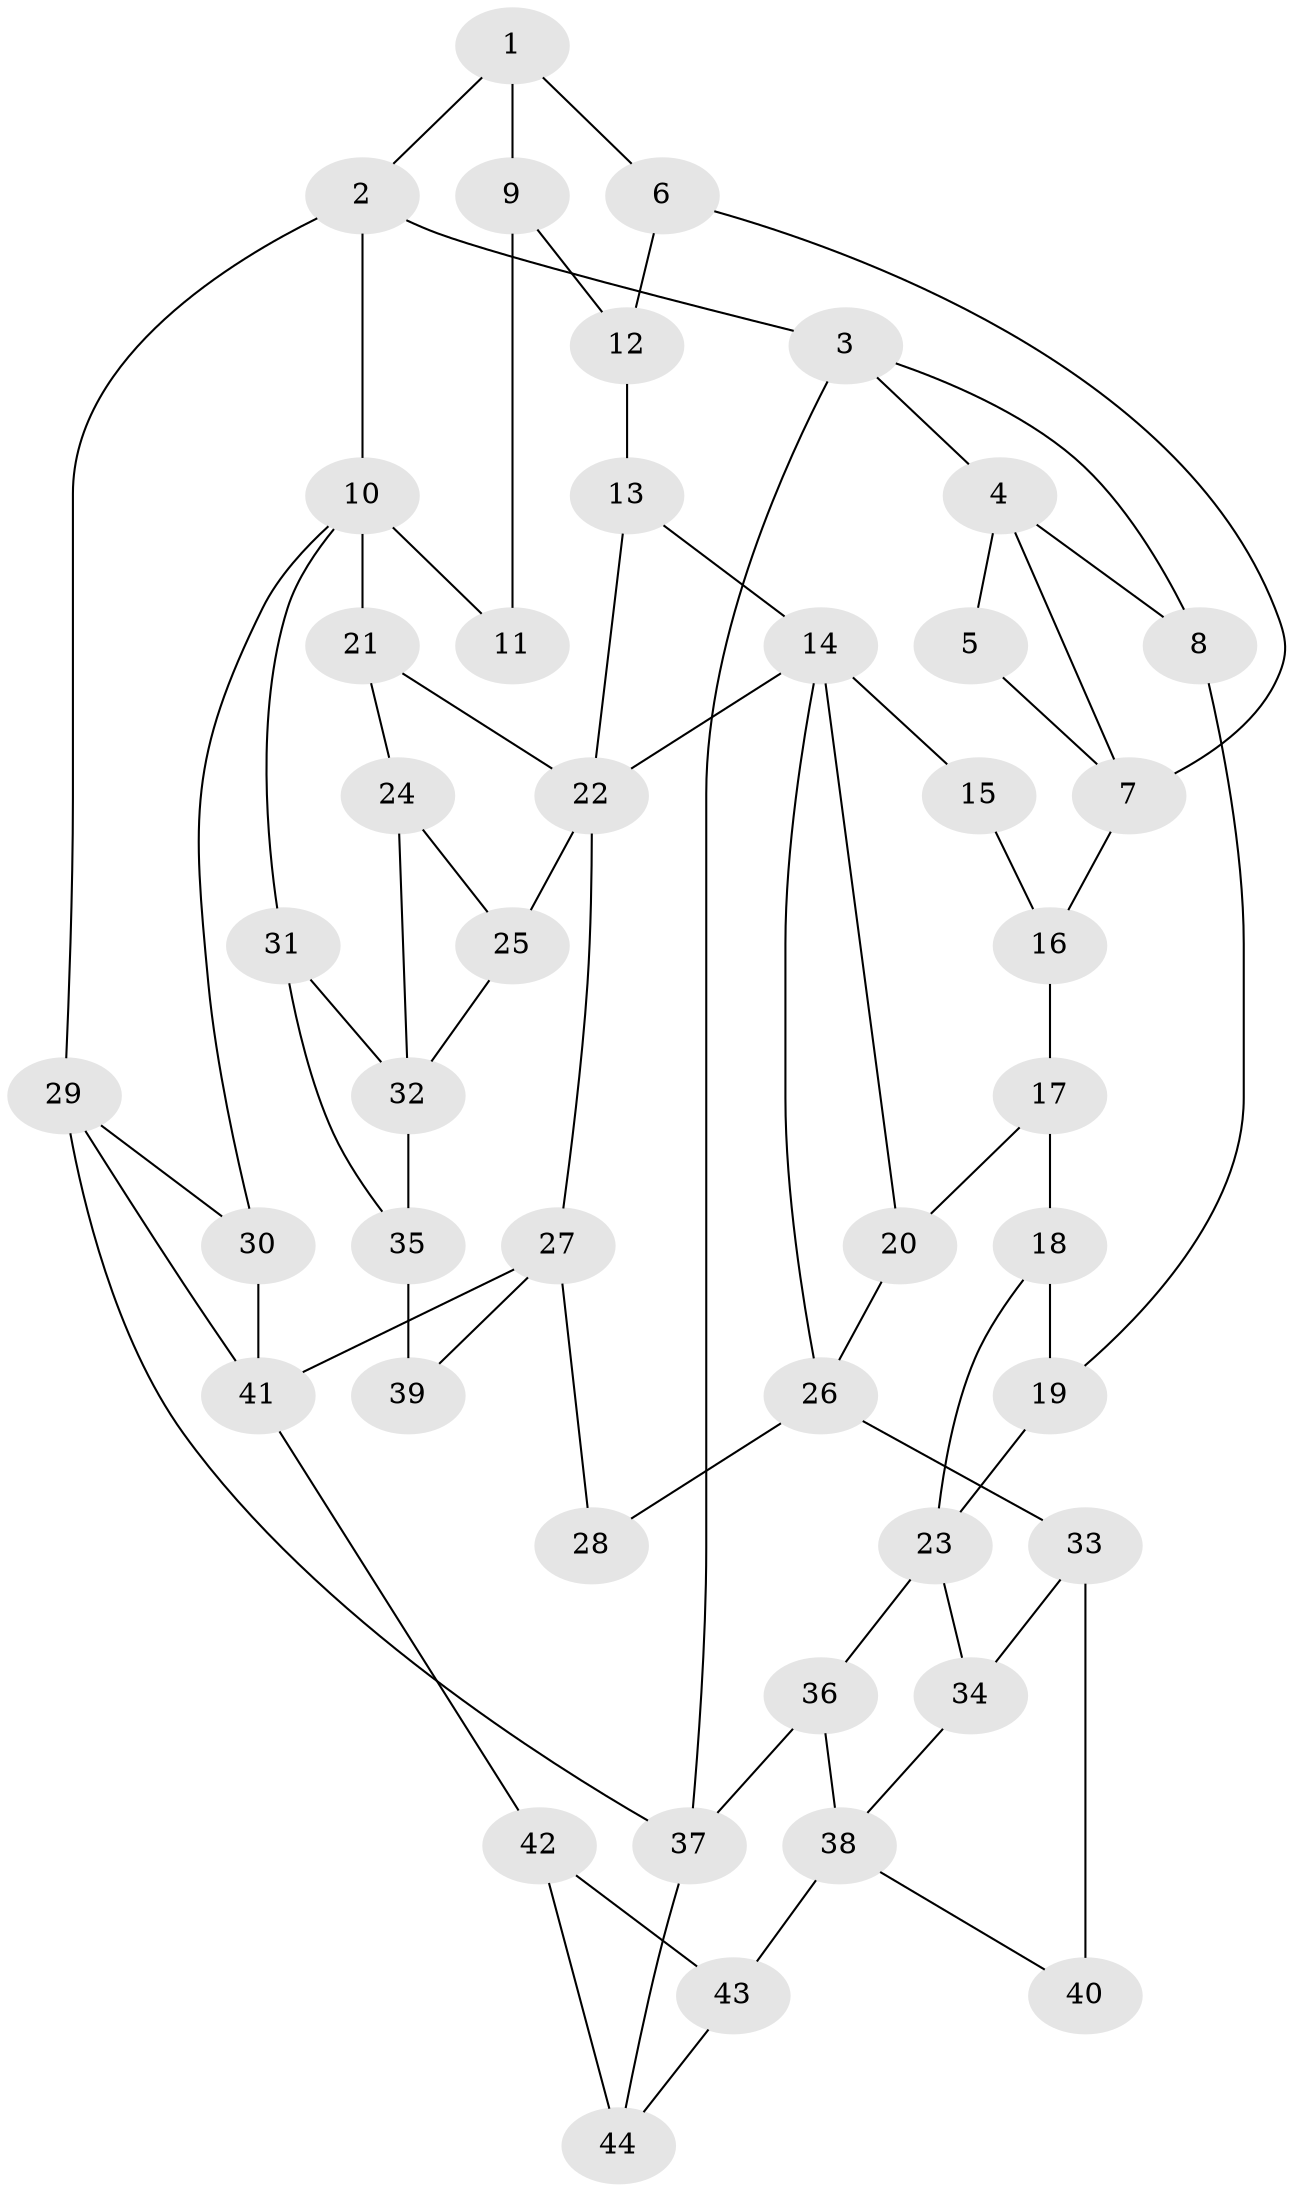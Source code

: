 // original degree distribution, {4: 0.25, 5: 0.5, 6: 0.22727272727272727, 3: 0.022727272727272728}
// Generated by graph-tools (version 1.1) at 2025/38/03/09/25 02:38:31]
// undirected, 44 vertices, 72 edges
graph export_dot {
graph [start="1"]
  node [color=gray90,style=filled];
  1;
  2;
  3;
  4;
  5;
  6;
  7;
  8;
  9;
  10;
  11;
  12;
  13;
  14;
  15;
  16;
  17;
  18;
  19;
  20;
  21;
  22;
  23;
  24;
  25;
  26;
  27;
  28;
  29;
  30;
  31;
  32;
  33;
  34;
  35;
  36;
  37;
  38;
  39;
  40;
  41;
  42;
  43;
  44;
  1 -- 2 [weight=1.0];
  1 -- 6 [weight=1.0];
  1 -- 9 [weight=1.0];
  2 -- 3 [weight=1.0];
  2 -- 10 [weight=1.0];
  2 -- 29 [weight=1.0];
  3 -- 4 [weight=1.0];
  3 -- 8 [weight=1.0];
  3 -- 37 [weight=1.0];
  4 -- 5 [weight=1.0];
  4 -- 7 [weight=1.0];
  4 -- 8 [weight=1.0];
  5 -- 7 [weight=1.0];
  6 -- 7 [weight=1.0];
  6 -- 12 [weight=1.0];
  7 -- 16 [weight=2.0];
  8 -- 19 [weight=1.0];
  9 -- 11 [weight=1.0];
  9 -- 12 [weight=1.0];
  10 -- 11 [weight=2.0];
  10 -- 21 [weight=1.0];
  10 -- 30 [weight=1.0];
  10 -- 31 [weight=1.0];
  12 -- 13 [weight=1.0];
  13 -- 14 [weight=1.0];
  13 -- 22 [weight=1.0];
  14 -- 15 [weight=2.0];
  14 -- 20 [weight=1.0];
  14 -- 22 [weight=1.0];
  14 -- 26 [weight=1.0];
  15 -- 16 [weight=1.0];
  16 -- 17 [weight=3.0];
  17 -- 18 [weight=2.0];
  17 -- 20 [weight=1.0];
  18 -- 19 [weight=1.0];
  18 -- 23 [weight=3.0];
  19 -- 23 [weight=1.0];
  20 -- 26 [weight=1.0];
  21 -- 22 [weight=1.0];
  21 -- 24 [weight=1.0];
  22 -- 25 [weight=1.0];
  22 -- 27 [weight=1.0];
  23 -- 34 [weight=1.0];
  23 -- 36 [weight=1.0];
  24 -- 25 [weight=1.0];
  24 -- 32 [weight=1.0];
  25 -- 32 [weight=1.0];
  26 -- 28 [weight=2.0];
  26 -- 33 [weight=2.0];
  27 -- 28 [weight=1.0];
  27 -- 39 [weight=1.0];
  27 -- 41 [weight=2.0];
  29 -- 30 [weight=1.0];
  29 -- 37 [weight=1.0];
  29 -- 41 [weight=1.0];
  30 -- 41 [weight=1.0];
  31 -- 32 [weight=1.0];
  31 -- 35 [weight=1.0];
  32 -- 35 [weight=3.0];
  33 -- 34 [weight=1.0];
  33 -- 40 [weight=2.0];
  34 -- 38 [weight=1.0];
  35 -- 39 [weight=2.0];
  36 -- 37 [weight=1.0];
  36 -- 38 [weight=1.0];
  37 -- 44 [weight=1.0];
  38 -- 40 [weight=1.0];
  38 -- 43 [weight=2.0];
  41 -- 42 [weight=2.0];
  42 -- 43 [weight=3.0];
  42 -- 44 [weight=1.0];
  43 -- 44 [weight=1.0];
}
